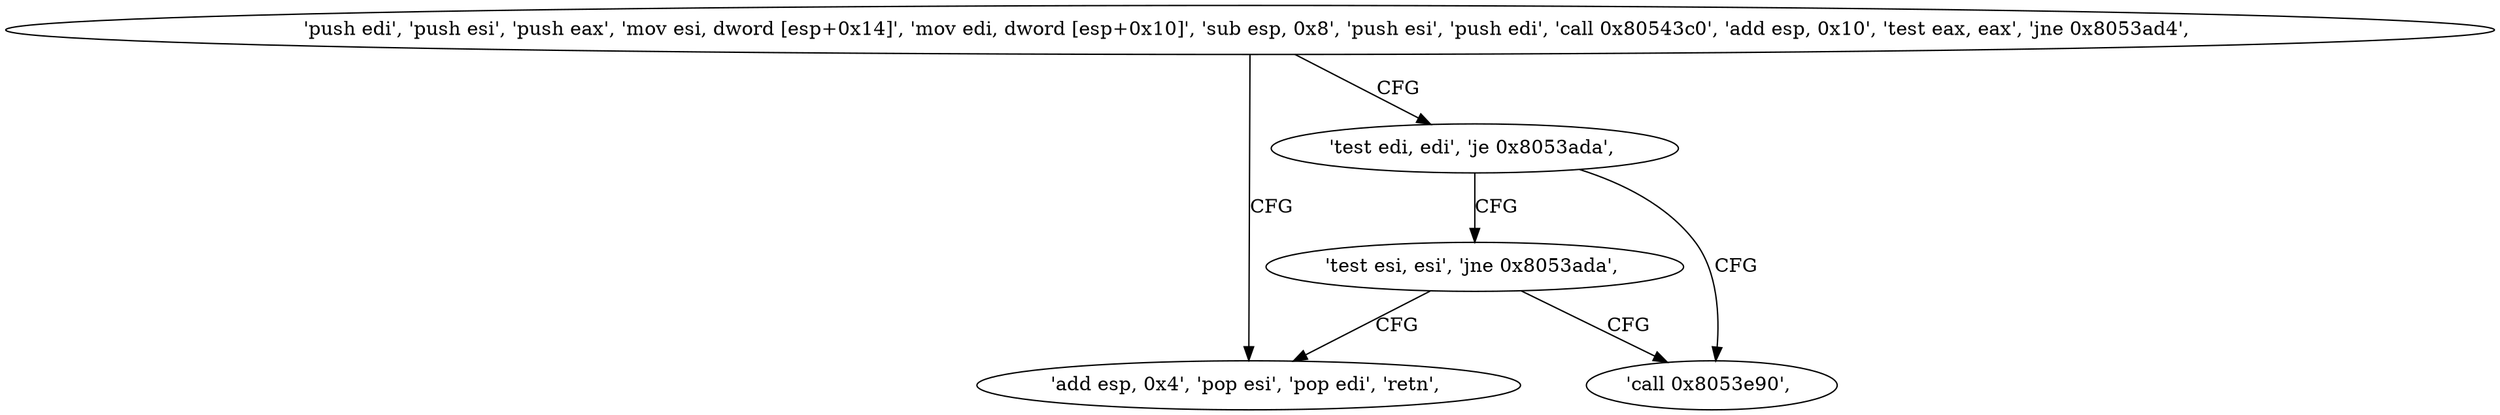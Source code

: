 digraph "func" {
"134560432" [label = "'push edi', 'push esi', 'push eax', 'mov esi, dword [esp+0x14]', 'mov edi, dword [esp+0x10]', 'sub esp, 0x8', 'push esi', 'push edi', 'call 0x80543c0', 'add esp, 0x10', 'test eax, eax', 'jne 0x8053ad4', " ]
"134560468" [label = "'add esp, 0x4', 'pop esi', 'pop edi', 'retn', " ]
"134560460" [label = "'test edi, edi', 'je 0x8053ada', " ]
"134560474" [label = "'call 0x8053e90', " ]
"134560464" [label = "'test esi, esi', 'jne 0x8053ada', " ]
"134560432" -> "134560468" [ label = "CFG" ]
"134560432" -> "134560460" [ label = "CFG" ]
"134560460" -> "134560474" [ label = "CFG" ]
"134560460" -> "134560464" [ label = "CFG" ]
"134560464" -> "134560474" [ label = "CFG" ]
"134560464" -> "134560468" [ label = "CFG" ]
}
